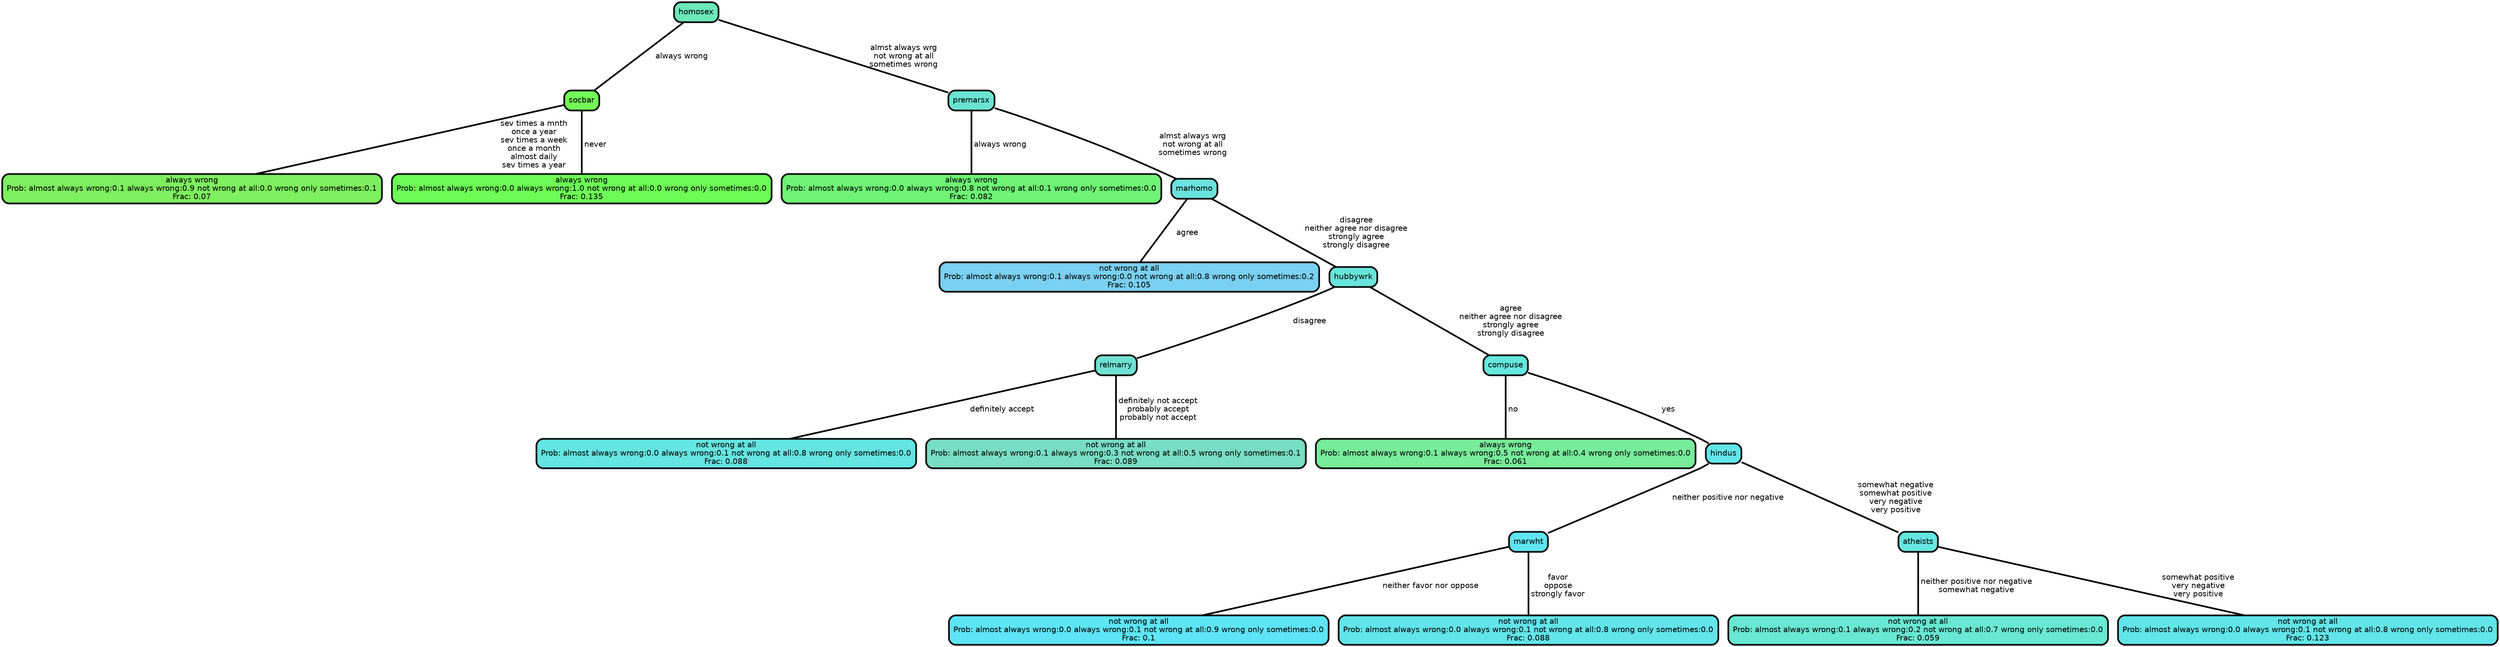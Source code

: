 graph Tree {
node [shape=box, style="filled, rounded",color="black",penwidth="3",fontcolor="black",                 fontname=helvetica] ;
graph [ranksep="0 equally", splines=straight,                 bgcolor=transparent, dpi=200] ;
edge [fontname=helvetica, color=black] ;
0 [label="always wrong
Prob: almost always wrong:0.1 always wrong:0.9 not wrong at all:0.0 wrong only sometimes:0.1
Frac: 0.07", fillcolor="#7eef5f"] ;
1 [label="socbar", fillcolor="#73f858"] ;
2 [label="always wrong
Prob: almost always wrong:0.0 always wrong:1.0 not wrong at all:0.0 wrong only sometimes:0.0
Frac: 0.135", fillcolor="#6dfd55"] ;
3 [label="homosex", fillcolor="#6ce8b9"] ;
4 [label="always wrong
Prob: almost always wrong:0.0 always wrong:0.8 not wrong at all:0.1 wrong only sometimes:0.0
Frac: 0.082", fillcolor="#6ef474"] ;
5 [label="premarsx", fillcolor="#6ae4d2"] ;
6 [label="not wrong at all
Prob: almost always wrong:0.1 always wrong:0.0 not wrong at all:0.8 wrong only sometimes:0.2
Frac: 0.105", fillcolor="#7ad0f0"] ;
7 [label="marhomo", fillcolor="#6ae2dd"] ;
8 [label="not wrong at all
Prob: almost always wrong:0.0 always wrong:0.1 not wrong at all:0.8 wrong only sometimes:0.0
Frac: 0.088", fillcolor="#64e5e1"] ;
9 [label="relmarry", fillcolor="#6ee1d2"] ;
10 [label="not wrong at all
Prob: almost always wrong:0.1 always wrong:0.3 not wrong at all:0.5 wrong only sometimes:0.1
Frac: 0.089", fillcolor="#78ddc2"] ;
11 [label="hubbywrk", fillcolor="#67e5da"] ;
12 [label="always wrong
Prob: almost always wrong:0.1 always wrong:0.5 not wrong at all:0.4 wrong only sometimes:0.0
Frac: 0.061", fillcolor="#77ec9a"] ;
13 [label="compuse", fillcolor="#64e7dd"] ;
14 [label="not wrong at all
Prob: almost always wrong:0.0 always wrong:0.1 not wrong at all:0.9 wrong only sometimes:0.0
Frac: 0.1", fillcolor="#5de5f5"] ;
15 [label="marwht", fillcolor="#5fe5f0"] ;
16 [label="not wrong at all
Prob: almost always wrong:0.0 always wrong:0.1 not wrong at all:0.8 wrong only sometimes:0.0
Frac: 0.088", fillcolor="#61e5ea"] ;
17 [label="hindus", fillcolor="#61e6e9"] ;
18 [label="not wrong at all
Prob: almost always wrong:0.1 always wrong:0.2 not wrong at all:0.7 wrong only sometimes:0.0
Frac: 0.059", fillcolor="#68e8d2"] ;
19 [label="atheists", fillcolor="#64e6e1"] ;
20 [label="not wrong at all
Prob: almost always wrong:0.0 always wrong:0.1 not wrong at all:0.8 wrong only sometimes:0.0
Frac: 0.123", fillcolor="#61e5e8"] ;
1 -- 0 [label=" sev times a mnth\n once a year\n sev times a week\n once a month\n almost daily\n sev times a year",penwidth=3] ;
1 -- 2 [label=" never",penwidth=3] ;
3 -- 1 [label=" always wrong",penwidth=3] ;
3 -- 5 [label=" almst always wrg\n not wrong at all\n sometimes wrong",penwidth=3] ;
5 -- 4 [label=" always wrong",penwidth=3] ;
5 -- 7 [label=" almst always wrg\n not wrong at all\n sometimes wrong",penwidth=3] ;
7 -- 6 [label=" agree",penwidth=3] ;
7 -- 11 [label=" disagree\n neither agree nor disagree\n strongly agree\n strongly disagree",penwidth=3] ;
9 -- 8 [label=" definitely accept",penwidth=3] ;
9 -- 10 [label=" definitely not accept\n probably accept\n probably not accept",penwidth=3] ;
11 -- 9 [label=" disagree",penwidth=3] ;
11 -- 13 [label=" agree\n neither agree nor disagree\n strongly agree\n strongly disagree",penwidth=3] ;
13 -- 12 [label=" no",penwidth=3] ;
13 -- 17 [label=" yes",penwidth=3] ;
15 -- 14 [label=" neither favor nor oppose",penwidth=3] ;
15 -- 16 [label=" favor\n oppose\n strongly favor",penwidth=3] ;
17 -- 15 [label=" neither positive nor negative",penwidth=3] ;
17 -- 19 [label=" somewhat negative\n somewhat positive\n very negative\n very positive",penwidth=3] ;
19 -- 18 [label=" neither positive nor negative\n somewhat negative",penwidth=3] ;
19 -- 20 [label=" somewhat positive\n very negative\n very positive",penwidth=3] ;
{rank = same;}}